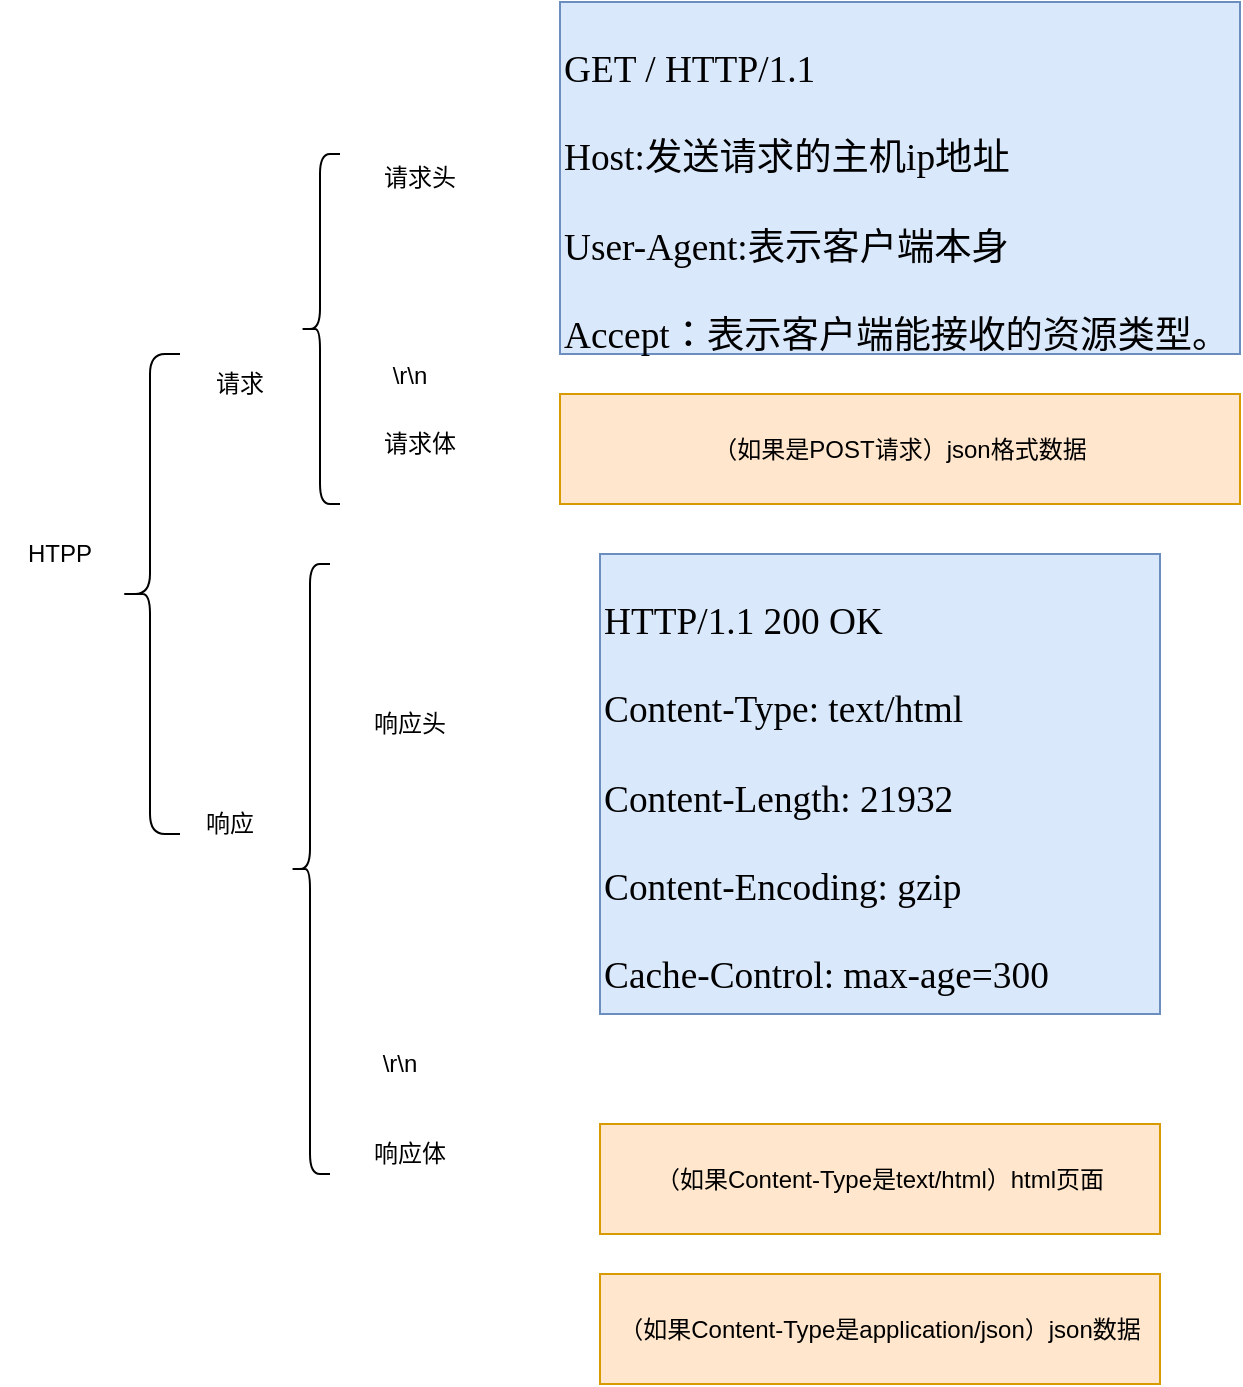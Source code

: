 <mxfile version="24.0.4" type="device">
  <diagram name="第 1 页" id="e5cgWH6NaMFV15C2wy5s">
    <mxGraphModel dx="1050" dy="629" grid="1" gridSize="10" guides="1" tooltips="1" connect="1" arrows="1" fold="1" page="1" pageScale="1" pageWidth="827" pageHeight="1169" math="0" shadow="0">
      <root>
        <mxCell id="0" />
        <mxCell id="1" parent="0" />
        <mxCell id="84jdj47C1-tGTXmmA3of-1" value="" style="shape=curlyBracket;whiteSpace=wrap;html=1;rounded=1;labelPosition=left;verticalLabelPosition=middle;align=right;verticalAlign=middle;" vertex="1" parent="1">
          <mxGeometry x="320" y="200" width="30" height="240" as="geometry" />
        </mxCell>
        <mxCell id="84jdj47C1-tGTXmmA3of-2" value="HTPP" style="text;strokeColor=none;align=center;fillColor=none;html=1;verticalAlign=middle;whiteSpace=wrap;rounded=0;" vertex="1" parent="1">
          <mxGeometry x="260" y="285" width="60" height="30" as="geometry" />
        </mxCell>
        <mxCell id="84jdj47C1-tGTXmmA3of-3" value="请求" style="text;strokeColor=none;align=center;fillColor=none;html=1;verticalAlign=middle;whiteSpace=wrap;rounded=0;" vertex="1" parent="1">
          <mxGeometry x="350" y="200" width="60" height="30" as="geometry" />
        </mxCell>
        <mxCell id="84jdj47C1-tGTXmmA3of-4" value="响应" style="text;strokeColor=none;align=center;fillColor=none;html=1;verticalAlign=middle;whiteSpace=wrap;rounded=0;" vertex="1" parent="1">
          <mxGeometry x="345" y="420" width="60" height="30" as="geometry" />
        </mxCell>
        <mxCell id="84jdj47C1-tGTXmmA3of-5" value="" style="shape=curlyBracket;whiteSpace=wrap;html=1;rounded=1;labelPosition=left;verticalLabelPosition=middle;align=right;verticalAlign=middle;" vertex="1" parent="1">
          <mxGeometry x="410" y="100" width="20" height="175" as="geometry" />
        </mxCell>
        <mxCell id="84jdj47C1-tGTXmmA3of-6" value="请求头" style="text;strokeColor=none;align=center;fillColor=none;html=1;verticalAlign=middle;whiteSpace=wrap;rounded=0;" vertex="1" parent="1">
          <mxGeometry x="440" y="97" width="60" height="30" as="geometry" />
        </mxCell>
        <mxCell id="84jdj47C1-tGTXmmA3of-7" value="请求体" style="text;strokeColor=none;align=center;fillColor=none;html=1;verticalAlign=middle;whiteSpace=wrap;rounded=0;" vertex="1" parent="1">
          <mxGeometry x="440" y="230" width="60" height="30" as="geometry" />
        </mxCell>
        <mxCell id="84jdj47C1-tGTXmmA3of-8" value="\r\n" style="text;strokeColor=none;align=center;fillColor=none;html=1;verticalAlign=middle;whiteSpace=wrap;rounded=0;" vertex="1" parent="1">
          <mxGeometry x="435" y="196" width="60" height="30" as="geometry" />
        </mxCell>
        <mxCell id="84jdj47C1-tGTXmmA3of-9" value="&lt;p class=&quot;MsoNormal&quot; style=&quot;line-height:22.0pt;mso-line-height-rule:exactly&quot;&gt;&lt;span lang=&quot;EN-US&quot; style=&quot;font-size:14.0pt;font-family:宋体&quot;&gt;GET / HTTP/1.1&lt;/span&gt;&lt;/p&gt;&lt;p class=&quot;MsoNormal&quot; style=&quot;line-height:22.0pt;mso-line-height-rule:exactly&quot;&gt;&lt;span style=&quot;background-color: initial; font-size: 14pt; font-family: 宋体;&quot; lang=&quot;EN-US&quot;&gt;Host:&lt;/span&gt;&lt;span style=&quot;background-color: initial; font-size: 14pt; font-family: 宋体;&quot;&gt;发送请求的主机&lt;span lang=&quot;EN-US&quot;&gt;ip&lt;/span&gt;地址&lt;/span&gt;&lt;/p&gt;&lt;p class=&quot;MsoNormal&quot; style=&quot;line-height:22.0pt;mso-line-height-rule:exactly&quot;&gt;&lt;span style=&quot;background-color: initial; font-size: 14pt; font-family: 宋体;&quot; lang=&quot;EN-US&quot;&gt;User-Agent:&lt;/span&gt;&lt;span style=&quot;background-color: initial; font-size: 14pt; font-family: 宋体;&quot;&gt;表示客户端本身&lt;/span&gt;&lt;/p&gt;&lt;p class=&quot;MsoNormal&quot; style=&quot;line-height:22.0pt;mso-line-height-rule:exactly&quot;&gt;&lt;span style=&quot;background-color: initial; font-size: 14pt; font-family: 宋体;&quot; lang=&quot;EN-US&quot;&gt;Accept&lt;/span&gt;&lt;span style=&quot;background-color: initial; font-size: 14pt; font-family: 宋体;&quot;&gt;：表示客户端能接收的资源类型。&lt;/span&gt;&lt;/p&gt;" style="text;whiteSpace=wrap;html=1;fillColor=#dae8fc;strokeColor=#6c8ebf;" vertex="1" parent="1">
          <mxGeometry x="540" y="24" width="340" height="176" as="geometry" />
        </mxCell>
        <mxCell id="84jdj47C1-tGTXmmA3of-10" value="" style="shape=curlyBracket;whiteSpace=wrap;html=1;rounded=1;labelPosition=left;verticalLabelPosition=middle;align=right;verticalAlign=middle;" vertex="1" parent="1">
          <mxGeometry x="405" y="305" width="20" height="305" as="geometry" />
        </mxCell>
        <mxCell id="84jdj47C1-tGTXmmA3of-11" value="响应头" style="text;strokeColor=none;align=center;fillColor=none;html=1;verticalAlign=middle;whiteSpace=wrap;rounded=0;" vertex="1" parent="1">
          <mxGeometry x="435" y="370" width="60" height="30" as="geometry" />
        </mxCell>
        <mxCell id="84jdj47C1-tGTXmmA3of-12" value="响应体" style="text;strokeColor=none;align=center;fillColor=none;html=1;verticalAlign=middle;whiteSpace=wrap;rounded=0;" vertex="1" parent="1">
          <mxGeometry x="435" y="585" width="60" height="30" as="geometry" />
        </mxCell>
        <mxCell id="84jdj47C1-tGTXmmA3of-13" value="\r\n" style="text;strokeColor=none;align=center;fillColor=none;html=1;verticalAlign=middle;whiteSpace=wrap;rounded=0;" vertex="1" parent="1">
          <mxGeometry x="430" y="540" width="60" height="30" as="geometry" />
        </mxCell>
        <mxCell id="84jdj47C1-tGTXmmA3of-15" value="（如果是POST请求）json格式数据" style="rounded=0;whiteSpace=wrap;html=1;fillColor=#ffe6cc;strokeColor=#d79b00;" vertex="1" parent="1">
          <mxGeometry x="540" y="220" width="340" height="55" as="geometry" />
        </mxCell>
        <mxCell id="84jdj47C1-tGTXmmA3of-17" value="&lt;p class=&quot;MsoNormal&quot; style=&quot;line-height:22.0pt;mso-line-height-rule:exactly&quot;&gt;&lt;span lang=&quot;EN-US&quot; style=&quot;font-size:14.0pt;font-family:宋体&quot;&gt;HTTP/1.1 200 OK&lt;/span&gt;&lt;/p&gt;&lt;p class=&quot;MsoNormal&quot; style=&quot;line-height:22.0pt;mso-line-height-rule:exactly&quot;&gt;&lt;span style=&quot;font-family: 宋体; font-size: 14pt; background-color: initial;&quot;&gt;Content-Type: text/html&lt;/span&gt;&lt;/p&gt;&lt;p class=&quot;MsoNormal&quot; style=&quot;line-height:22.0pt;mso-line-height-rule:exactly&quot;&gt;&lt;span style=&quot;font-family: 宋体; font-size: 14pt; background-color: initial;&quot;&gt;Content-Length: 21932&lt;/span&gt;&lt;/p&gt;&lt;p class=&quot;MsoNormal&quot; style=&quot;line-height:22.0pt;mso-line-height-rule:exactly&quot;&gt;&lt;span style=&quot;font-family: 宋体; font-size: 14pt; background-color: initial;&quot;&gt;Content-Encoding: gzip&lt;/span&gt;&lt;/p&gt;&lt;p class=&quot;MsoNormal&quot; style=&quot;line-height:22.0pt;mso-line-height-rule:exactly&quot;&gt;&lt;span style=&quot;font-family: 宋体; font-size: 14pt; background-color: initial;&quot;&gt;Cache-Control: max-age=300&lt;/span&gt;&lt;/p&gt;" style="text;whiteSpace=wrap;html=1;fillColor=#dae8fc;strokeColor=#6c8ebf;" vertex="1" parent="1">
          <mxGeometry x="560" y="300" width="280" height="230" as="geometry" />
        </mxCell>
        <mxCell id="84jdj47C1-tGTXmmA3of-18" value="（如果Content-Type是text/html）html页面" style="rounded=0;whiteSpace=wrap;html=1;fillColor=#ffe6cc;strokeColor=#d79b00;" vertex="1" parent="1">
          <mxGeometry x="560" y="585" width="280" height="55" as="geometry" />
        </mxCell>
        <mxCell id="84jdj47C1-tGTXmmA3of-19" value="（如果Content-Type是application/json）json数据" style="rounded=0;whiteSpace=wrap;html=1;fillColor=#ffe6cc;strokeColor=#d79b00;" vertex="1" parent="1">
          <mxGeometry x="560" y="660" width="280" height="55" as="geometry" />
        </mxCell>
      </root>
    </mxGraphModel>
  </diagram>
</mxfile>
